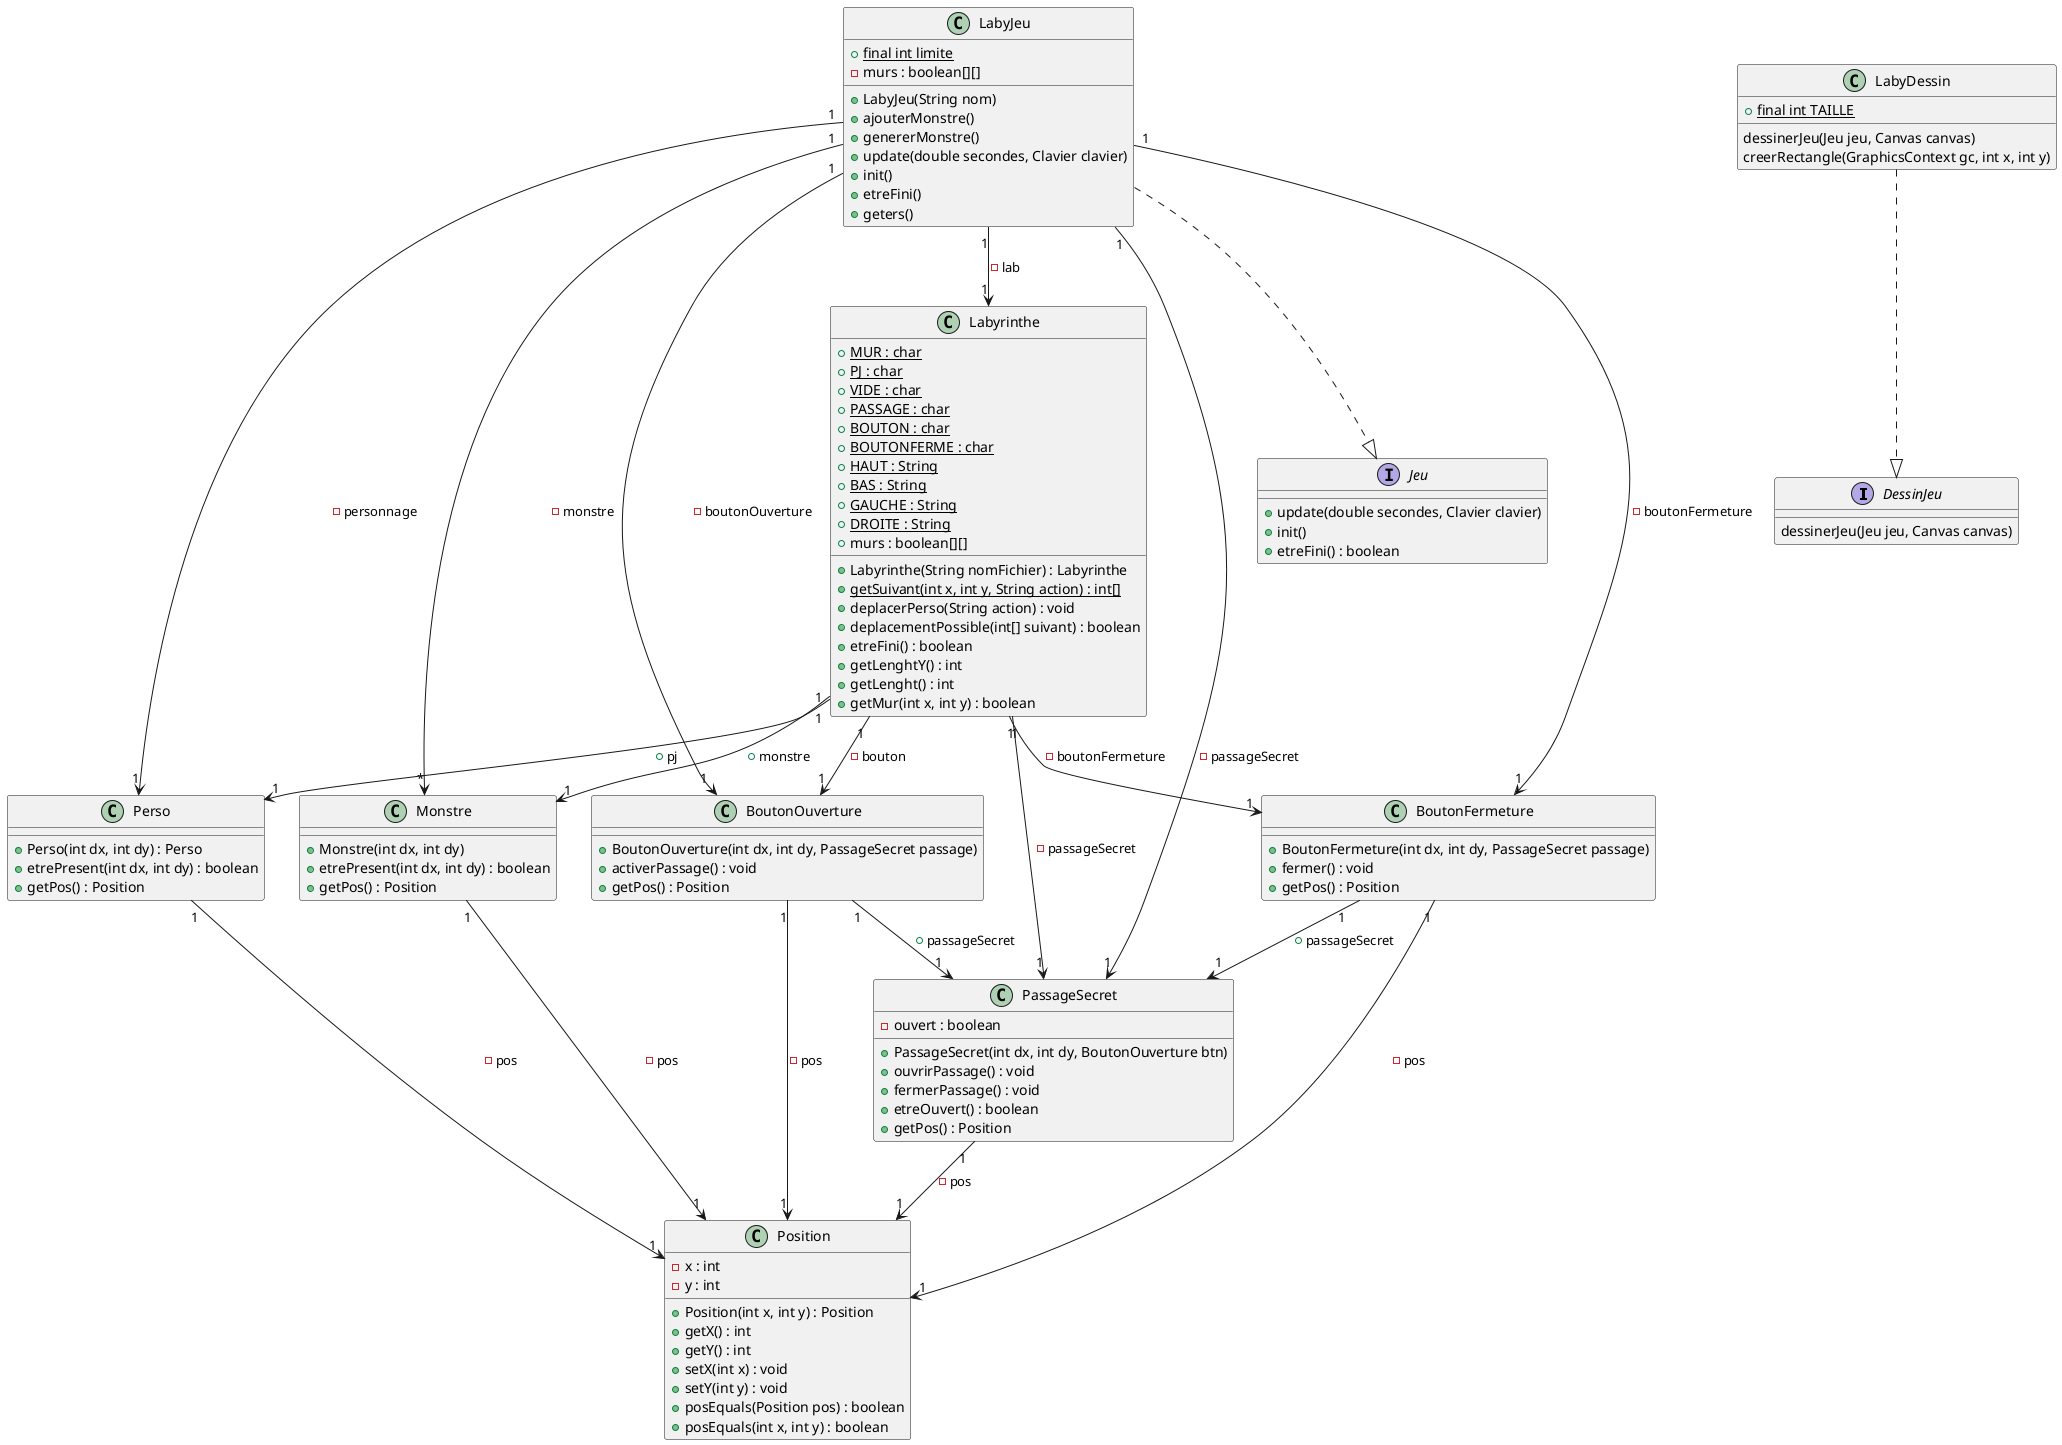 @startuml

'package moteurJeu'
interface DessinJeu{
    dessinerJeu(Jeu jeu, Canvas canvas)
}

interface Jeu{
    +update(double secondes, Clavier clavier)
    +init()
    +etreFini() : boolean
}


'package JeuSimple'
class LabyDessin{
    +{static}final int TAILLE
    dessinerJeu(Jeu jeu, Canvas canvas)
    creerRectangle(GraphicsContext gc, int x, int y)
}

LabyDessin ..|> DessinJeu

class LabyJeu{
    +{static} final int limite
    -murs : boolean[][]
    +LabyJeu(String nom)
    +ajouterMonstre()
    +genererMonstre()
    +update(double secondes, Clavier clavier)
    +init()
    +etreFini()
    +geters()
}

LabyJeu ..|> Jeu
LabyJeu "1"->"1" Perso : -personnage
LabyJeu "1"->"*" Monstre : -monstre
LabyJeu "1"->"1" PassageSecret : -passageSecret
LabyJeu "1"->"1" BoutonOuverture : -boutonOuverture
LabyJeu "1"->"1" BoutonFermeture : -boutonFermeture
LabyJeu "1"-->"1" Labyrinthe : -lab


'package gameLaby'
class Labyrinthe{
    {static} +MUR : char
    {static} +PJ : char
    {static} +VIDE : char
    {static} +PASSAGE : char
    {static} +BOUTON : char
    {static} +BOUTONFERME : char
    {static} +HAUT : String
    {static} +BAS : String
    {static} +GAUCHE : String
    {static} +DROITE : String
    +murs : boolean[][]

    +Labyrinthe(String nomFichier) : Labyrinthe
    {static}+getSuivant(int x, int y, String action) : int[]
    +deplacerPerso(String action) : void
    +deplacementPossible(int[] suivant) : boolean
    +etreFini() : boolean
    +getLenghtY() : int
    +getLenght() : int
    +getMur(int x, int y) : boolean


}
class Perso {
    +Perso(int dx, int dy) : Perso
    +etrePresent(int dx, int dy) : boolean
    +getPos() : Position
}

class Monstre{
    +Monstre(int dx, int dy)
    +etrePresent(int dx, int dy) : boolean
    +getPos() : Position
}

class PassageSecret {
    -ouvert : boolean
    +PassageSecret(int dx, int dy, BoutonOuverture btn)
    +ouvrirPassage() : void
    +fermerPassage() : void
    +etreOuvert() : boolean
    +getPos() : Position
}

class BoutonOuverture {
    +BoutonOuverture(int dx, int dy, PassageSecret passage)
    +activerPassage() : void
    +getPos() : Position
}

class BoutonFermeture {
    +BoutonFermeture(int dx, int dy, PassageSecret passage)
    +fermer() : void
    +getPos() : Position
}

class Position {
    -x : int
    -y : int
    +Position(int x, int y) : Position
    +getX() : int
    +getY() : int
    +setX(int x) : void
    +setY(int y) : void
    +posEquals(Position pos) : boolean
    +posEquals(int x, int y) : boolean
}



Labyrinthe "1"-->"1" Perso : +pj
Labyrinthe "1"-->"1" Monstre : +monstre
Labyrinthe "1"-->"1" PassageSecret : -passageSecret
Labyrinthe "1"-->"1" BoutonOuverture : -bouton
Labyrinthe "1"-->"1" BoutonFermeture : -boutonFermeture
BoutonOuverture "1"-->"1" PassageSecret : +passageSecret
BoutonFermeture "1"-->"1" PassageSecret : +passageSecret
BoutonFermeture "1"-->"1" Position : -pos
Perso "1"-->"1" Position : -pos
Monstre "1"-->"1" Position : -pos
PassageSecret "1"-->"1" Position : -pos
BoutonOuverture "1"-->"1" Position : -pos


@enduml